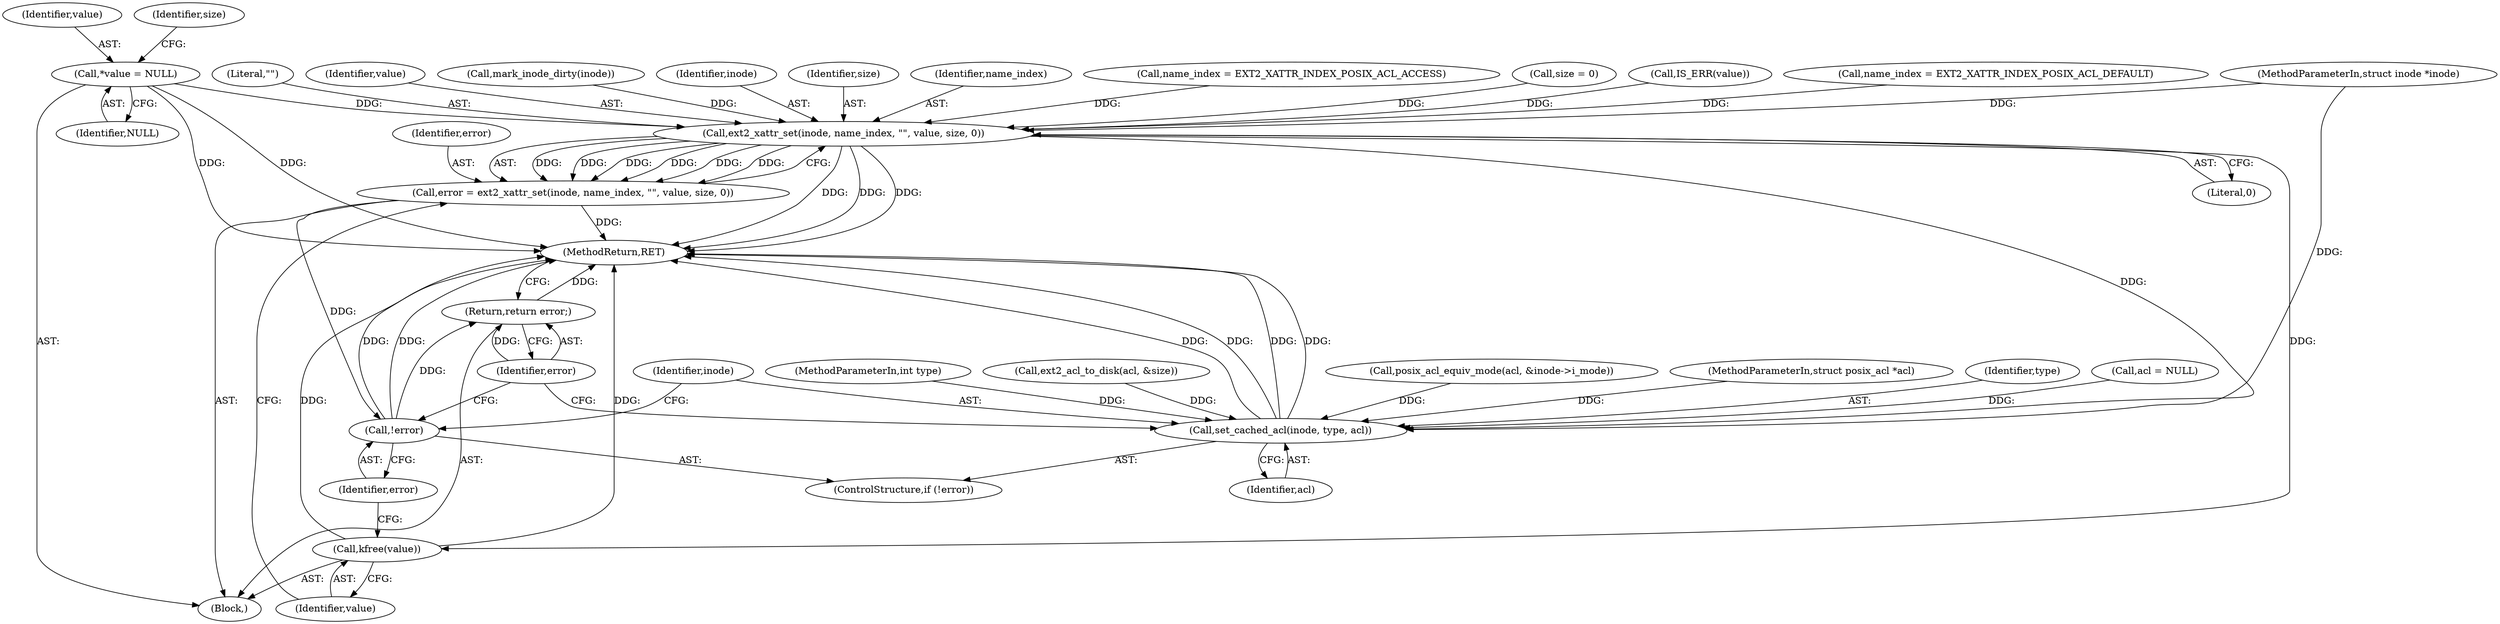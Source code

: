 digraph "0_linux_073931017b49d9458aa351605b43a7e34598caef_2@pointer" {
"1000107" [label="(Call,*value = NULL)"];
"1000196" [label="(Call,ext2_xattr_set(inode, name_index, \"\", value, size, 0))"];
"1000194" [label="(Call,error = ext2_xattr_set(inode, name_index, \"\", value, size, 0))"];
"1000206" [label="(Call,!error)"];
"1000212" [label="(Return,return error;)"];
"1000203" [label="(Call,kfree(value))"];
"1000208" [label="(Call,set_cached_acl(inode, type, acl))"];
"1000127" [label="(Call,posix_acl_equiv_mode(acl, &inode->i_mode))"];
"1000212" [label="(Return,return error;)"];
"1000203" [label="(Call,kfree(value))"];
"1000102" [label="(MethodParameterIn,struct posix_acl *acl)"];
"1000208" [label="(Call,set_cached_acl(inode, type, acl))"];
"1000194" [label="(Call,error = ext2_xattr_set(inode, name_index, \"\", value, size, 0))"];
"1000195" [label="(Identifier,error)"];
"1000108" [label="(Identifier,value)"];
"1000196" [label="(Call,ext2_xattr_set(inode, name_index, \"\", value, size, 0))"];
"1000157" [label="(Call,name_index = EXT2_XATTR_INDEX_POSIX_ACL_DEFAULT)"];
"1000210" [label="(Identifier,type)"];
"1000199" [label="(Literal,\"\")"];
"1000200" [label="(Identifier,value)"];
"1000152" [label="(Call,acl = NULL)"];
"1000207" [label="(Identifier,error)"];
"1000202" [label="(Literal,0)"];
"1000111" [label="(Call,size = 0)"];
"1000187" [label="(Call,IS_ERR(value))"];
"1000104" [label="(Block,)"];
"1000101" [label="(MethodParameterIn,struct inode *inode)"];
"1000109" [label="(Identifier,NULL)"];
"1000205" [label="(ControlStructure,if (!error))"];
"1000211" [label="(Identifier,acl)"];
"1000103" [label="(MethodParameterIn,int type)"];
"1000146" [label="(Call,mark_inode_dirty(inode))"];
"1000107" [label="(Call,*value = NULL)"];
"1000213" [label="(Identifier,error)"];
"1000214" [label="(MethodReturn,RET)"];
"1000209" [label="(Identifier,inode)"];
"1000182" [label="(Call,ext2_acl_to_disk(acl, &size))"];
"1000197" [label="(Identifier,inode)"];
"1000112" [label="(Identifier,size)"];
"1000201" [label="(Identifier,size)"];
"1000204" [label="(Identifier,value)"];
"1000198" [label="(Identifier,name_index)"];
"1000119" [label="(Call,name_index = EXT2_XATTR_INDEX_POSIX_ACL_ACCESS)"];
"1000206" [label="(Call,!error)"];
"1000107" -> "1000104"  [label="AST: "];
"1000107" -> "1000109"  [label="CFG: "];
"1000108" -> "1000107"  [label="AST: "];
"1000109" -> "1000107"  [label="AST: "];
"1000112" -> "1000107"  [label="CFG: "];
"1000107" -> "1000214"  [label="DDG: "];
"1000107" -> "1000214"  [label="DDG: "];
"1000107" -> "1000196"  [label="DDG: "];
"1000196" -> "1000194"  [label="AST: "];
"1000196" -> "1000202"  [label="CFG: "];
"1000197" -> "1000196"  [label="AST: "];
"1000198" -> "1000196"  [label="AST: "];
"1000199" -> "1000196"  [label="AST: "];
"1000200" -> "1000196"  [label="AST: "];
"1000201" -> "1000196"  [label="AST: "];
"1000202" -> "1000196"  [label="AST: "];
"1000194" -> "1000196"  [label="CFG: "];
"1000196" -> "1000214"  [label="DDG: "];
"1000196" -> "1000214"  [label="DDG: "];
"1000196" -> "1000214"  [label="DDG: "];
"1000196" -> "1000194"  [label="DDG: "];
"1000196" -> "1000194"  [label="DDG: "];
"1000196" -> "1000194"  [label="DDG: "];
"1000196" -> "1000194"  [label="DDG: "];
"1000196" -> "1000194"  [label="DDG: "];
"1000196" -> "1000194"  [label="DDG: "];
"1000146" -> "1000196"  [label="DDG: "];
"1000101" -> "1000196"  [label="DDG: "];
"1000157" -> "1000196"  [label="DDG: "];
"1000119" -> "1000196"  [label="DDG: "];
"1000187" -> "1000196"  [label="DDG: "];
"1000111" -> "1000196"  [label="DDG: "];
"1000196" -> "1000203"  [label="DDG: "];
"1000196" -> "1000208"  [label="DDG: "];
"1000194" -> "1000104"  [label="AST: "];
"1000195" -> "1000194"  [label="AST: "];
"1000204" -> "1000194"  [label="CFG: "];
"1000194" -> "1000214"  [label="DDG: "];
"1000194" -> "1000206"  [label="DDG: "];
"1000206" -> "1000205"  [label="AST: "];
"1000206" -> "1000207"  [label="CFG: "];
"1000207" -> "1000206"  [label="AST: "];
"1000209" -> "1000206"  [label="CFG: "];
"1000213" -> "1000206"  [label="CFG: "];
"1000206" -> "1000214"  [label="DDG: "];
"1000206" -> "1000214"  [label="DDG: "];
"1000206" -> "1000212"  [label="DDG: "];
"1000212" -> "1000104"  [label="AST: "];
"1000212" -> "1000213"  [label="CFG: "];
"1000213" -> "1000212"  [label="AST: "];
"1000214" -> "1000212"  [label="CFG: "];
"1000212" -> "1000214"  [label="DDG: "];
"1000213" -> "1000212"  [label="DDG: "];
"1000203" -> "1000104"  [label="AST: "];
"1000203" -> "1000204"  [label="CFG: "];
"1000204" -> "1000203"  [label="AST: "];
"1000207" -> "1000203"  [label="CFG: "];
"1000203" -> "1000214"  [label="DDG: "];
"1000203" -> "1000214"  [label="DDG: "];
"1000208" -> "1000205"  [label="AST: "];
"1000208" -> "1000211"  [label="CFG: "];
"1000209" -> "1000208"  [label="AST: "];
"1000210" -> "1000208"  [label="AST: "];
"1000211" -> "1000208"  [label="AST: "];
"1000213" -> "1000208"  [label="CFG: "];
"1000208" -> "1000214"  [label="DDG: "];
"1000208" -> "1000214"  [label="DDG: "];
"1000208" -> "1000214"  [label="DDG: "];
"1000208" -> "1000214"  [label="DDG: "];
"1000101" -> "1000208"  [label="DDG: "];
"1000103" -> "1000208"  [label="DDG: "];
"1000152" -> "1000208"  [label="DDG: "];
"1000127" -> "1000208"  [label="DDG: "];
"1000182" -> "1000208"  [label="DDG: "];
"1000102" -> "1000208"  [label="DDG: "];
}
